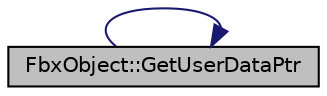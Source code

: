 digraph "FbxObject::GetUserDataPtr"
{
  edge [fontname="Helvetica",fontsize="10",labelfontname="Helvetica",labelfontsize="10"];
  node [fontname="Helvetica",fontsize="10",shape=record];
  rankdir="LR";
  Node287 [label="FbxObject::GetUserDataPtr",height=0.2,width=0.4,color="black", fillcolor="grey75", style="filled", fontcolor="black"];
  Node287 -> Node287 [color="midnightblue",fontsize="10",style="solid",fontname="Helvetica"];
}
